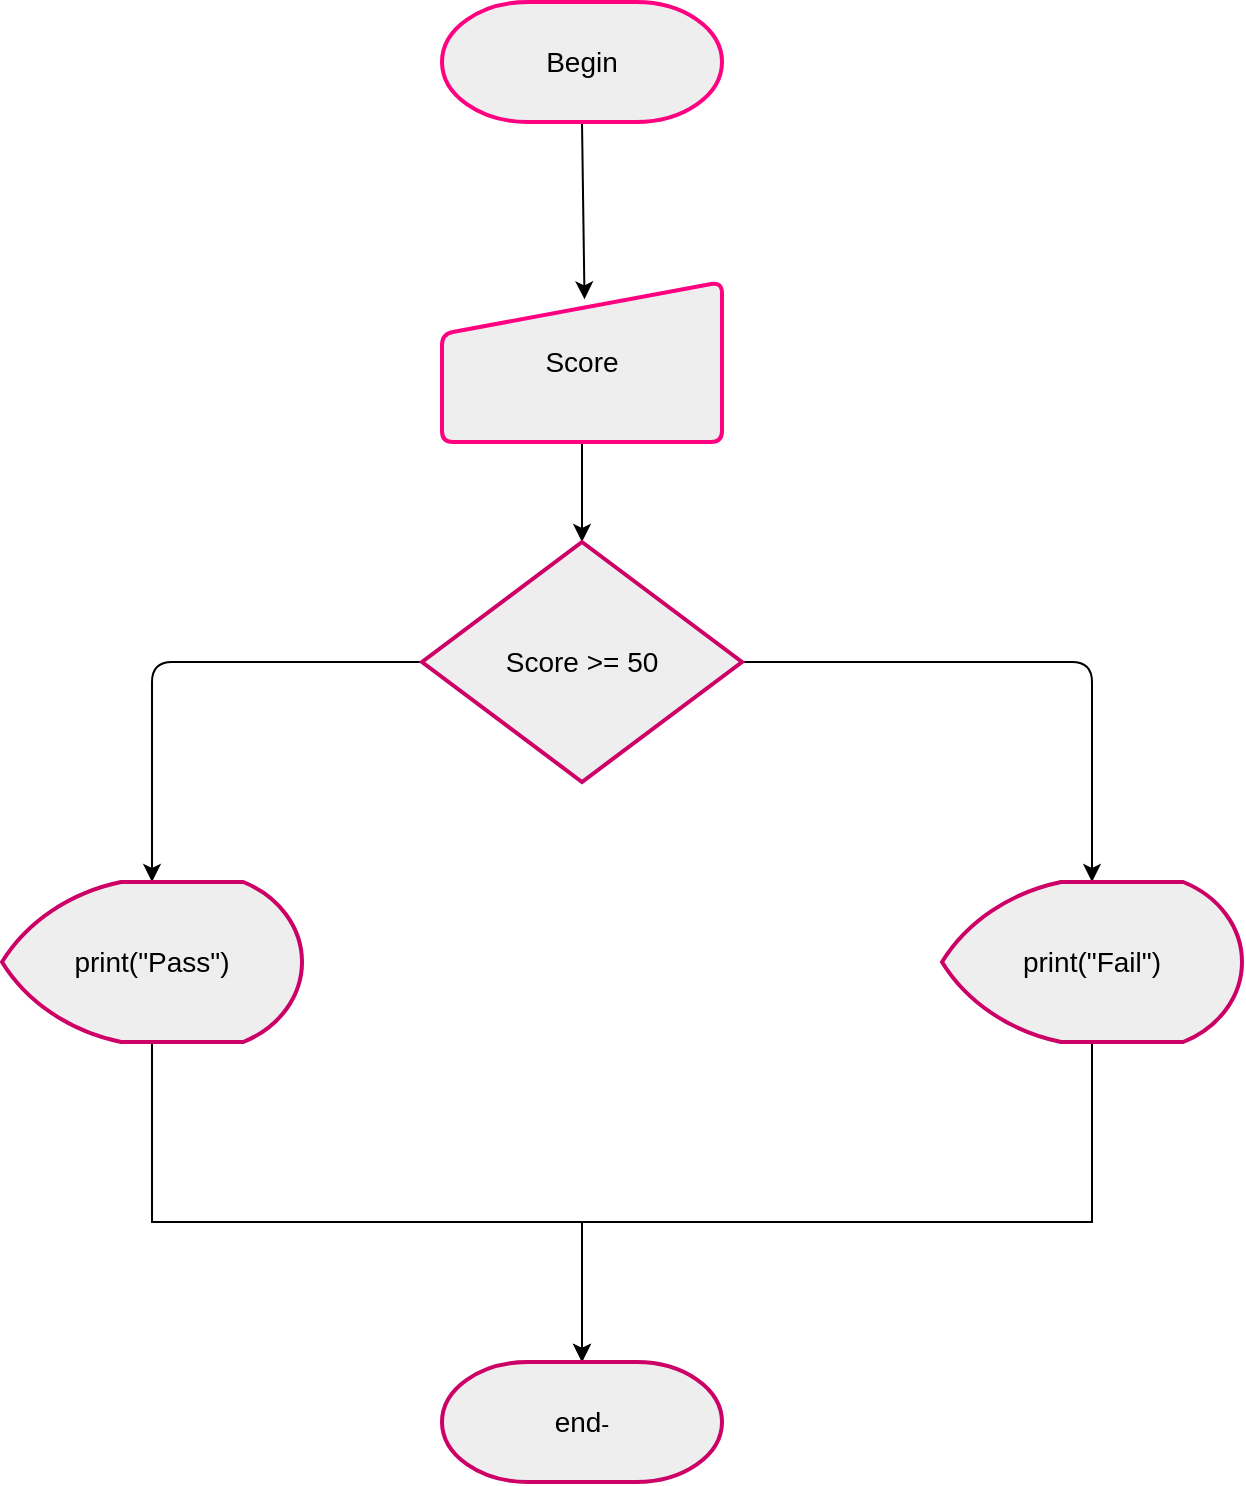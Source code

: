 <mxfile>
    <diagram id="bCCHltb3gBNrFHS54Drd" name="Page-1">
        <mxGraphModel dx="1502" dy="991" grid="1" gridSize="10" guides="1" tooltips="1" connect="1" arrows="1" fold="1" page="1" pageScale="1" pageWidth="850" pageHeight="1100" math="0" shadow="0">
            <root>
                <mxCell id="0"/>
                <mxCell id="1" parent="0"/>
                <mxCell id="8" style="edgeStyle=none;html=1;exitX=0.5;exitY=1;exitDx=0;exitDy=0;exitPerimeter=0;entryX=0.509;entryY=0.108;entryDx=0;entryDy=0;entryPerimeter=0;fontSize=14;fontColor=#000000;" edge="1" parent="1" source="2" target="3">
                    <mxGeometry relative="1" as="geometry"/>
                </mxCell>
                <mxCell id="2" value="&lt;font color=&quot;#000000&quot; style=&quot;font-size: 14px&quot;&gt;Begin&lt;/font&gt;" style="strokeWidth=2;html=1;shape=mxgraph.flowchart.terminator;whiteSpace=wrap;fillColor=#eeeeee;strokeColor=#FF0080;" vertex="1" parent="1">
                    <mxGeometry x="330" y="70" width="140" height="60" as="geometry"/>
                </mxCell>
                <mxCell id="9" style="edgeStyle=none;html=1;exitX=0.5;exitY=1;exitDx=0;exitDy=0;entryX=0.5;entryY=0;entryDx=0;entryDy=0;entryPerimeter=0;fontSize=14;fontColor=#000000;" edge="1" parent="1" source="3" target="4">
                    <mxGeometry relative="1" as="geometry"/>
                </mxCell>
                <mxCell id="3" value="&lt;font style=&quot;font-size: 14px&quot; color=&quot;#000000&quot;&gt;Score&lt;/font&gt;" style="html=1;strokeWidth=2;shape=manualInput;whiteSpace=wrap;rounded=1;size=26;arcSize=11;fillColor=#eeeeee;strokeColor=#FF0080;" vertex="1" parent="1">
                    <mxGeometry x="330" y="210" width="140" height="80" as="geometry"/>
                </mxCell>
                <mxCell id="10" style="edgeStyle=none;html=1;exitX=0;exitY=0.5;exitDx=0;exitDy=0;exitPerimeter=0;entryX=0.5;entryY=0;entryDx=0;entryDy=0;entryPerimeter=0;fontSize=14;fontColor=#000000;" edge="1" parent="1" source="4" target="5">
                    <mxGeometry relative="1" as="geometry">
                        <Array as="points">
                            <mxPoint x="185" y="400"/>
                        </Array>
                    </mxGeometry>
                </mxCell>
                <mxCell id="11" style="edgeStyle=none;html=1;exitX=1;exitY=0.5;exitDx=0;exitDy=0;exitPerimeter=0;entryX=0.5;entryY=0;entryDx=0;entryDy=0;entryPerimeter=0;fontSize=14;fontColor=#000000;" edge="1" parent="1" source="4" target="6">
                    <mxGeometry relative="1" as="geometry">
                        <Array as="points">
                            <mxPoint x="655" y="400"/>
                        </Array>
                    </mxGeometry>
                </mxCell>
                <mxCell id="4" value="&lt;font style=&quot;font-size: 14px&quot; color=&quot;#000000&quot;&gt;Score &amp;gt;= 50&lt;/font&gt;" style="strokeWidth=2;html=1;shape=mxgraph.flowchart.decision;whiteSpace=wrap;fillColor=#eeeeee;strokeColor=#CC0066;" vertex="1" parent="1">
                    <mxGeometry x="320" y="340" width="160" height="120" as="geometry"/>
                </mxCell>
                <mxCell id="12" style="edgeStyle=none;html=1;exitX=0.5;exitY=1;exitDx=0;exitDy=0;exitPerimeter=0;entryX=0.5;entryY=0;entryDx=0;entryDy=0;entryPerimeter=0;fontSize=14;fontColor=#000000;rounded=0;" edge="1" parent="1" source="5" target="7">
                    <mxGeometry relative="1" as="geometry">
                        <Array as="points">
                            <mxPoint x="185" y="680"/>
                            <mxPoint x="400" y="680"/>
                        </Array>
                    </mxGeometry>
                </mxCell>
                <mxCell id="5" value="&lt;font style=&quot;font-size: 14px&quot; color=&quot;#000000&quot;&gt;print(&quot;Pass&quot;)&lt;/font&gt;" style="strokeWidth=2;html=1;shape=mxgraph.flowchart.display;whiteSpace=wrap;fillColor=#eeeeee;strokeColor=#CC0066;" vertex="1" parent="1">
                    <mxGeometry x="110" y="510" width="150" height="80" as="geometry"/>
                </mxCell>
                <mxCell id="13" style="edgeStyle=none;html=1;exitX=0.5;exitY=1;exitDx=0;exitDy=0;exitPerimeter=0;entryX=0.5;entryY=0;entryDx=0;entryDy=0;entryPerimeter=0;fontSize=14;fontColor=#000000;rounded=0;" edge="1" parent="1" source="6" target="7">
                    <mxGeometry relative="1" as="geometry">
                        <Array as="points">
                            <mxPoint x="655" y="680"/>
                            <mxPoint x="400" y="680"/>
                        </Array>
                    </mxGeometry>
                </mxCell>
                <mxCell id="6" value="&lt;font color=&quot;#000000&quot; style=&quot;font-size: 14px&quot;&gt;print(&quot;Fail&quot;)&lt;/font&gt;" style="strokeWidth=2;html=1;shape=mxgraph.flowchart.display;whiteSpace=wrap;fillColor=#eeeeee;strokeColor=#CC0066;" vertex="1" parent="1">
                    <mxGeometry x="580" y="510" width="150" height="80" as="geometry"/>
                </mxCell>
                <mxCell id="7" value="&lt;font color=&quot;#000000&quot; style=&quot;font-size: 14px&quot;&gt;end&lt;/font&gt;-" style="strokeWidth=2;html=1;shape=mxgraph.flowchart.terminator;whiteSpace=wrap;fillColor=#eeeeee;strokeColor=#CC0066;" vertex="1" parent="1">
                    <mxGeometry x="330" y="750" width="140" height="60" as="geometry"/>
                </mxCell>
                <mxCell id="14" value="True" style="text;html=1;resizable=0;autosize=1;align=center;verticalAlign=middle;points=[];fillColor=none;strokeColor=none;rounded=0;fontSize=14;fontColor=#FFFFFF;" vertex="1" parent="1">
                    <mxGeometry x="260" y="370" width="40" height="20" as="geometry"/>
                </mxCell>
                <mxCell id="15" value="False" style="text;html=1;resizable=0;autosize=1;align=center;verticalAlign=middle;points=[];fillColor=none;strokeColor=none;rounded=0;fontSize=14;fontColor=#FFFFFF;" vertex="1" parent="1">
                    <mxGeometry x="490" y="370" width="50" height="20" as="geometry"/>
                </mxCell>
            </root>
        </mxGraphModel>
    </diagram>
</mxfile>